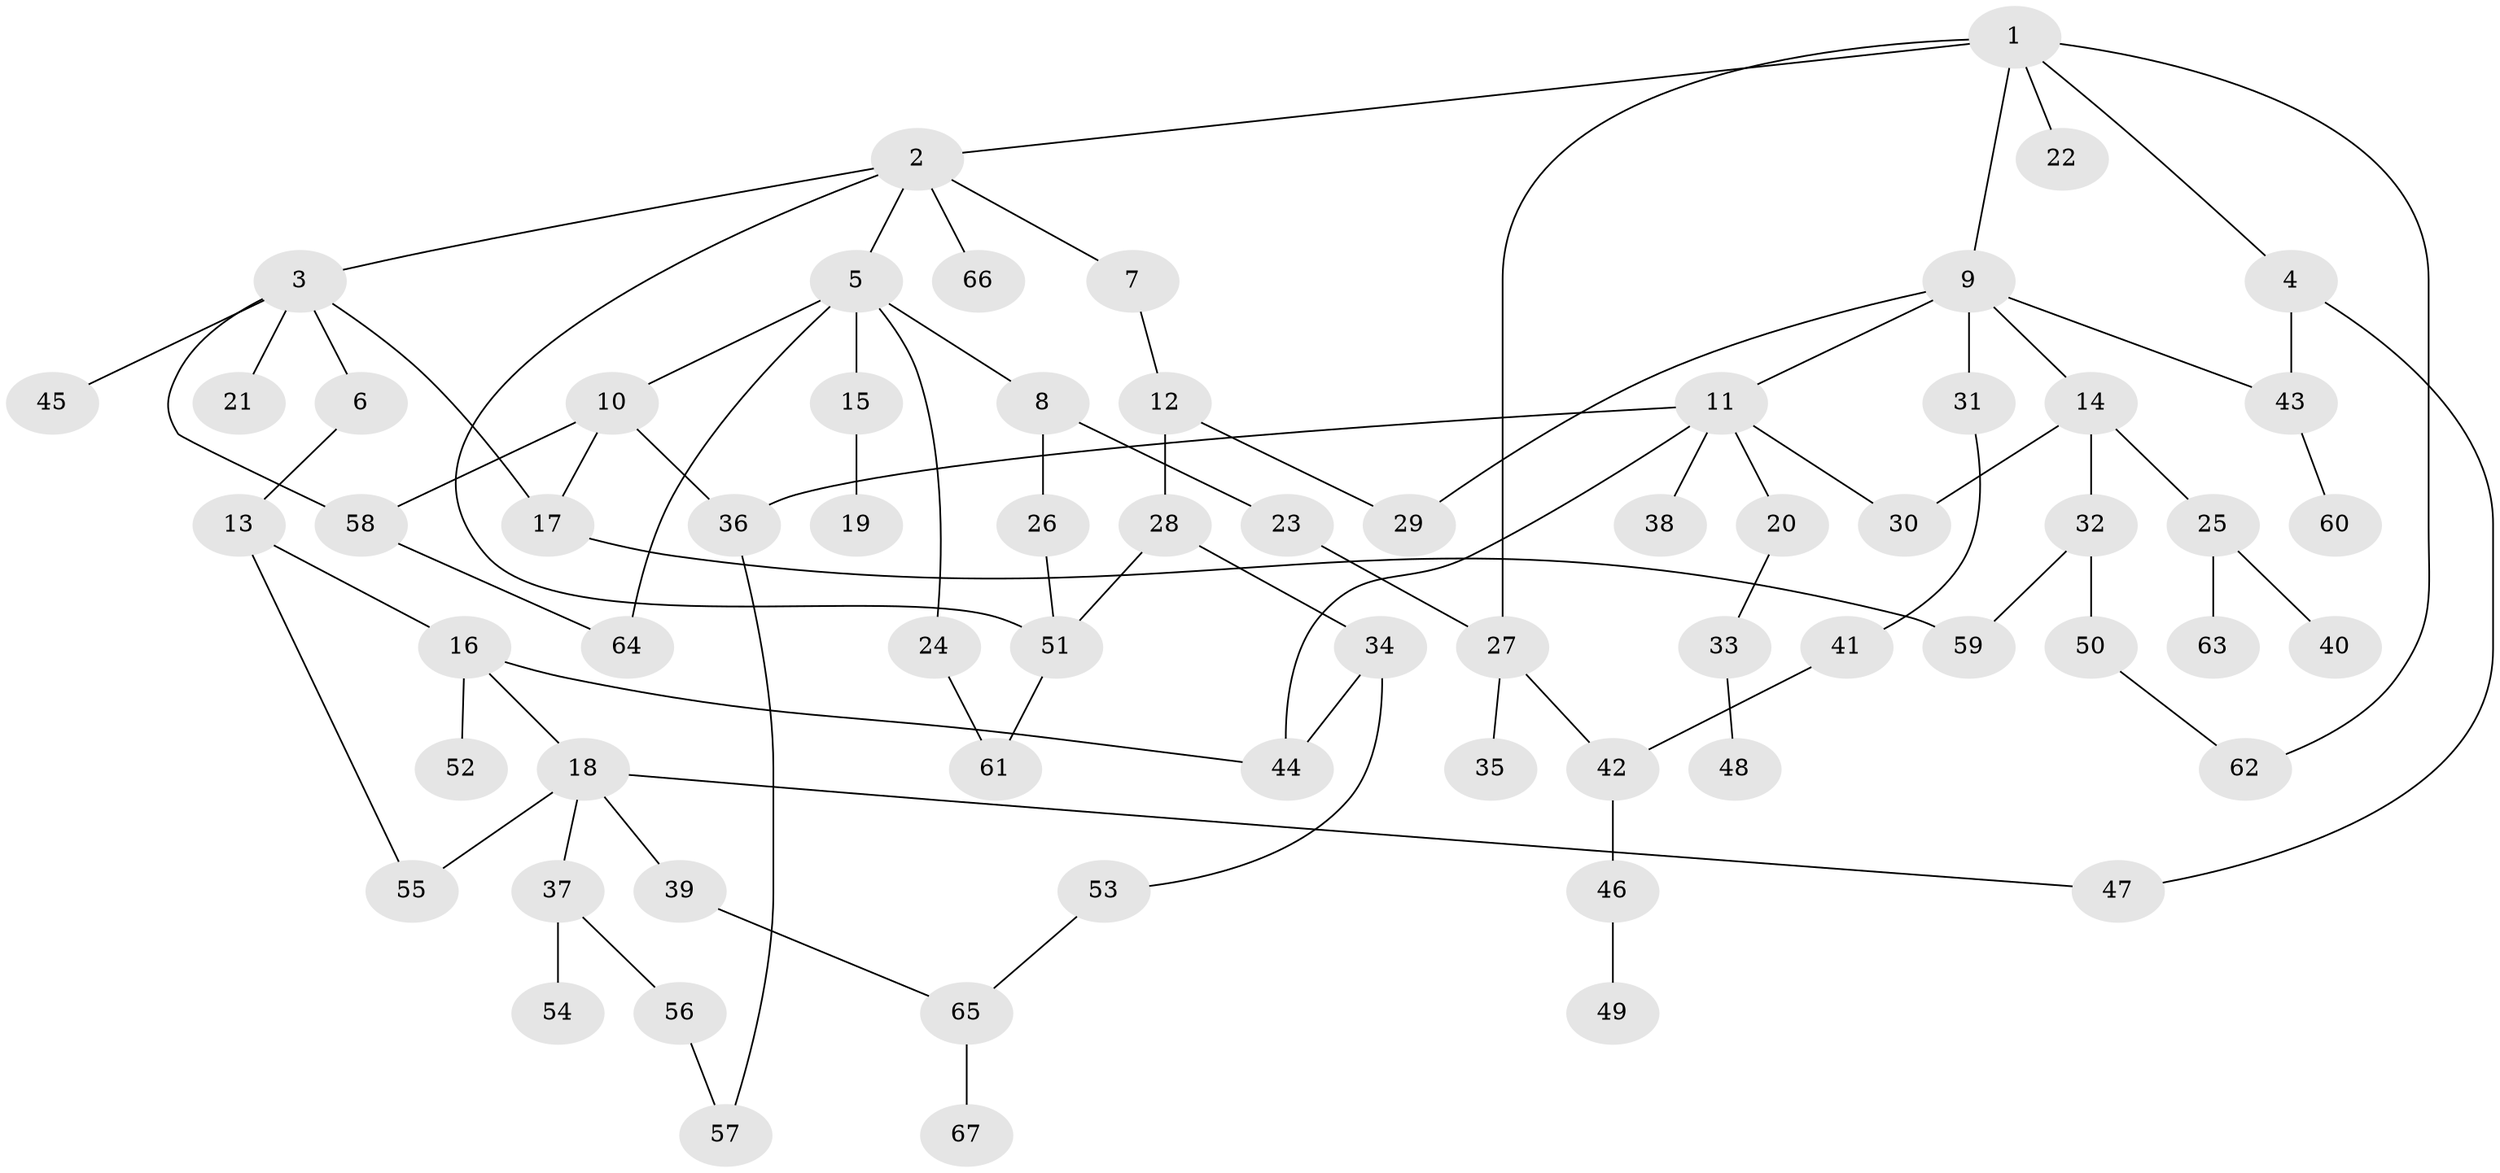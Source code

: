 // Generated by graph-tools (version 1.1) at 2025/25/03/09/25 03:25:30]
// undirected, 67 vertices, 86 edges
graph export_dot {
graph [start="1"]
  node [color=gray90,style=filled];
  1;
  2;
  3;
  4;
  5;
  6;
  7;
  8;
  9;
  10;
  11;
  12;
  13;
  14;
  15;
  16;
  17;
  18;
  19;
  20;
  21;
  22;
  23;
  24;
  25;
  26;
  27;
  28;
  29;
  30;
  31;
  32;
  33;
  34;
  35;
  36;
  37;
  38;
  39;
  40;
  41;
  42;
  43;
  44;
  45;
  46;
  47;
  48;
  49;
  50;
  51;
  52;
  53;
  54;
  55;
  56;
  57;
  58;
  59;
  60;
  61;
  62;
  63;
  64;
  65;
  66;
  67;
  1 -- 2;
  1 -- 4;
  1 -- 9;
  1 -- 22;
  1 -- 27;
  1 -- 62;
  2 -- 3;
  2 -- 5;
  2 -- 7;
  2 -- 66;
  2 -- 51;
  3 -- 6;
  3 -- 17;
  3 -- 21;
  3 -- 45;
  3 -- 58;
  4 -- 43;
  4 -- 47;
  5 -- 8;
  5 -- 10;
  5 -- 15;
  5 -- 24;
  5 -- 64;
  6 -- 13;
  7 -- 12;
  8 -- 23;
  8 -- 26;
  9 -- 11;
  9 -- 14;
  9 -- 29;
  9 -- 31;
  9 -- 43;
  10 -- 36;
  10 -- 17;
  10 -- 58;
  11 -- 20;
  11 -- 38;
  11 -- 44;
  11 -- 30;
  11 -- 36;
  12 -- 28;
  12 -- 29;
  13 -- 16;
  13 -- 55;
  14 -- 25;
  14 -- 30;
  14 -- 32;
  15 -- 19;
  16 -- 18;
  16 -- 52;
  16 -- 44;
  17 -- 59;
  18 -- 37;
  18 -- 39;
  18 -- 55;
  18 -- 47;
  20 -- 33;
  23 -- 27;
  24 -- 61;
  25 -- 40;
  25 -- 63;
  26 -- 51;
  27 -- 35;
  27 -- 42;
  28 -- 34;
  28 -- 51;
  31 -- 41;
  32 -- 50;
  32 -- 59;
  33 -- 48;
  34 -- 53;
  34 -- 44;
  36 -- 57;
  37 -- 54;
  37 -- 56;
  39 -- 65;
  41 -- 42;
  42 -- 46;
  43 -- 60;
  46 -- 49;
  50 -- 62;
  51 -- 61;
  53 -- 65;
  56 -- 57;
  58 -- 64;
  65 -- 67;
}
